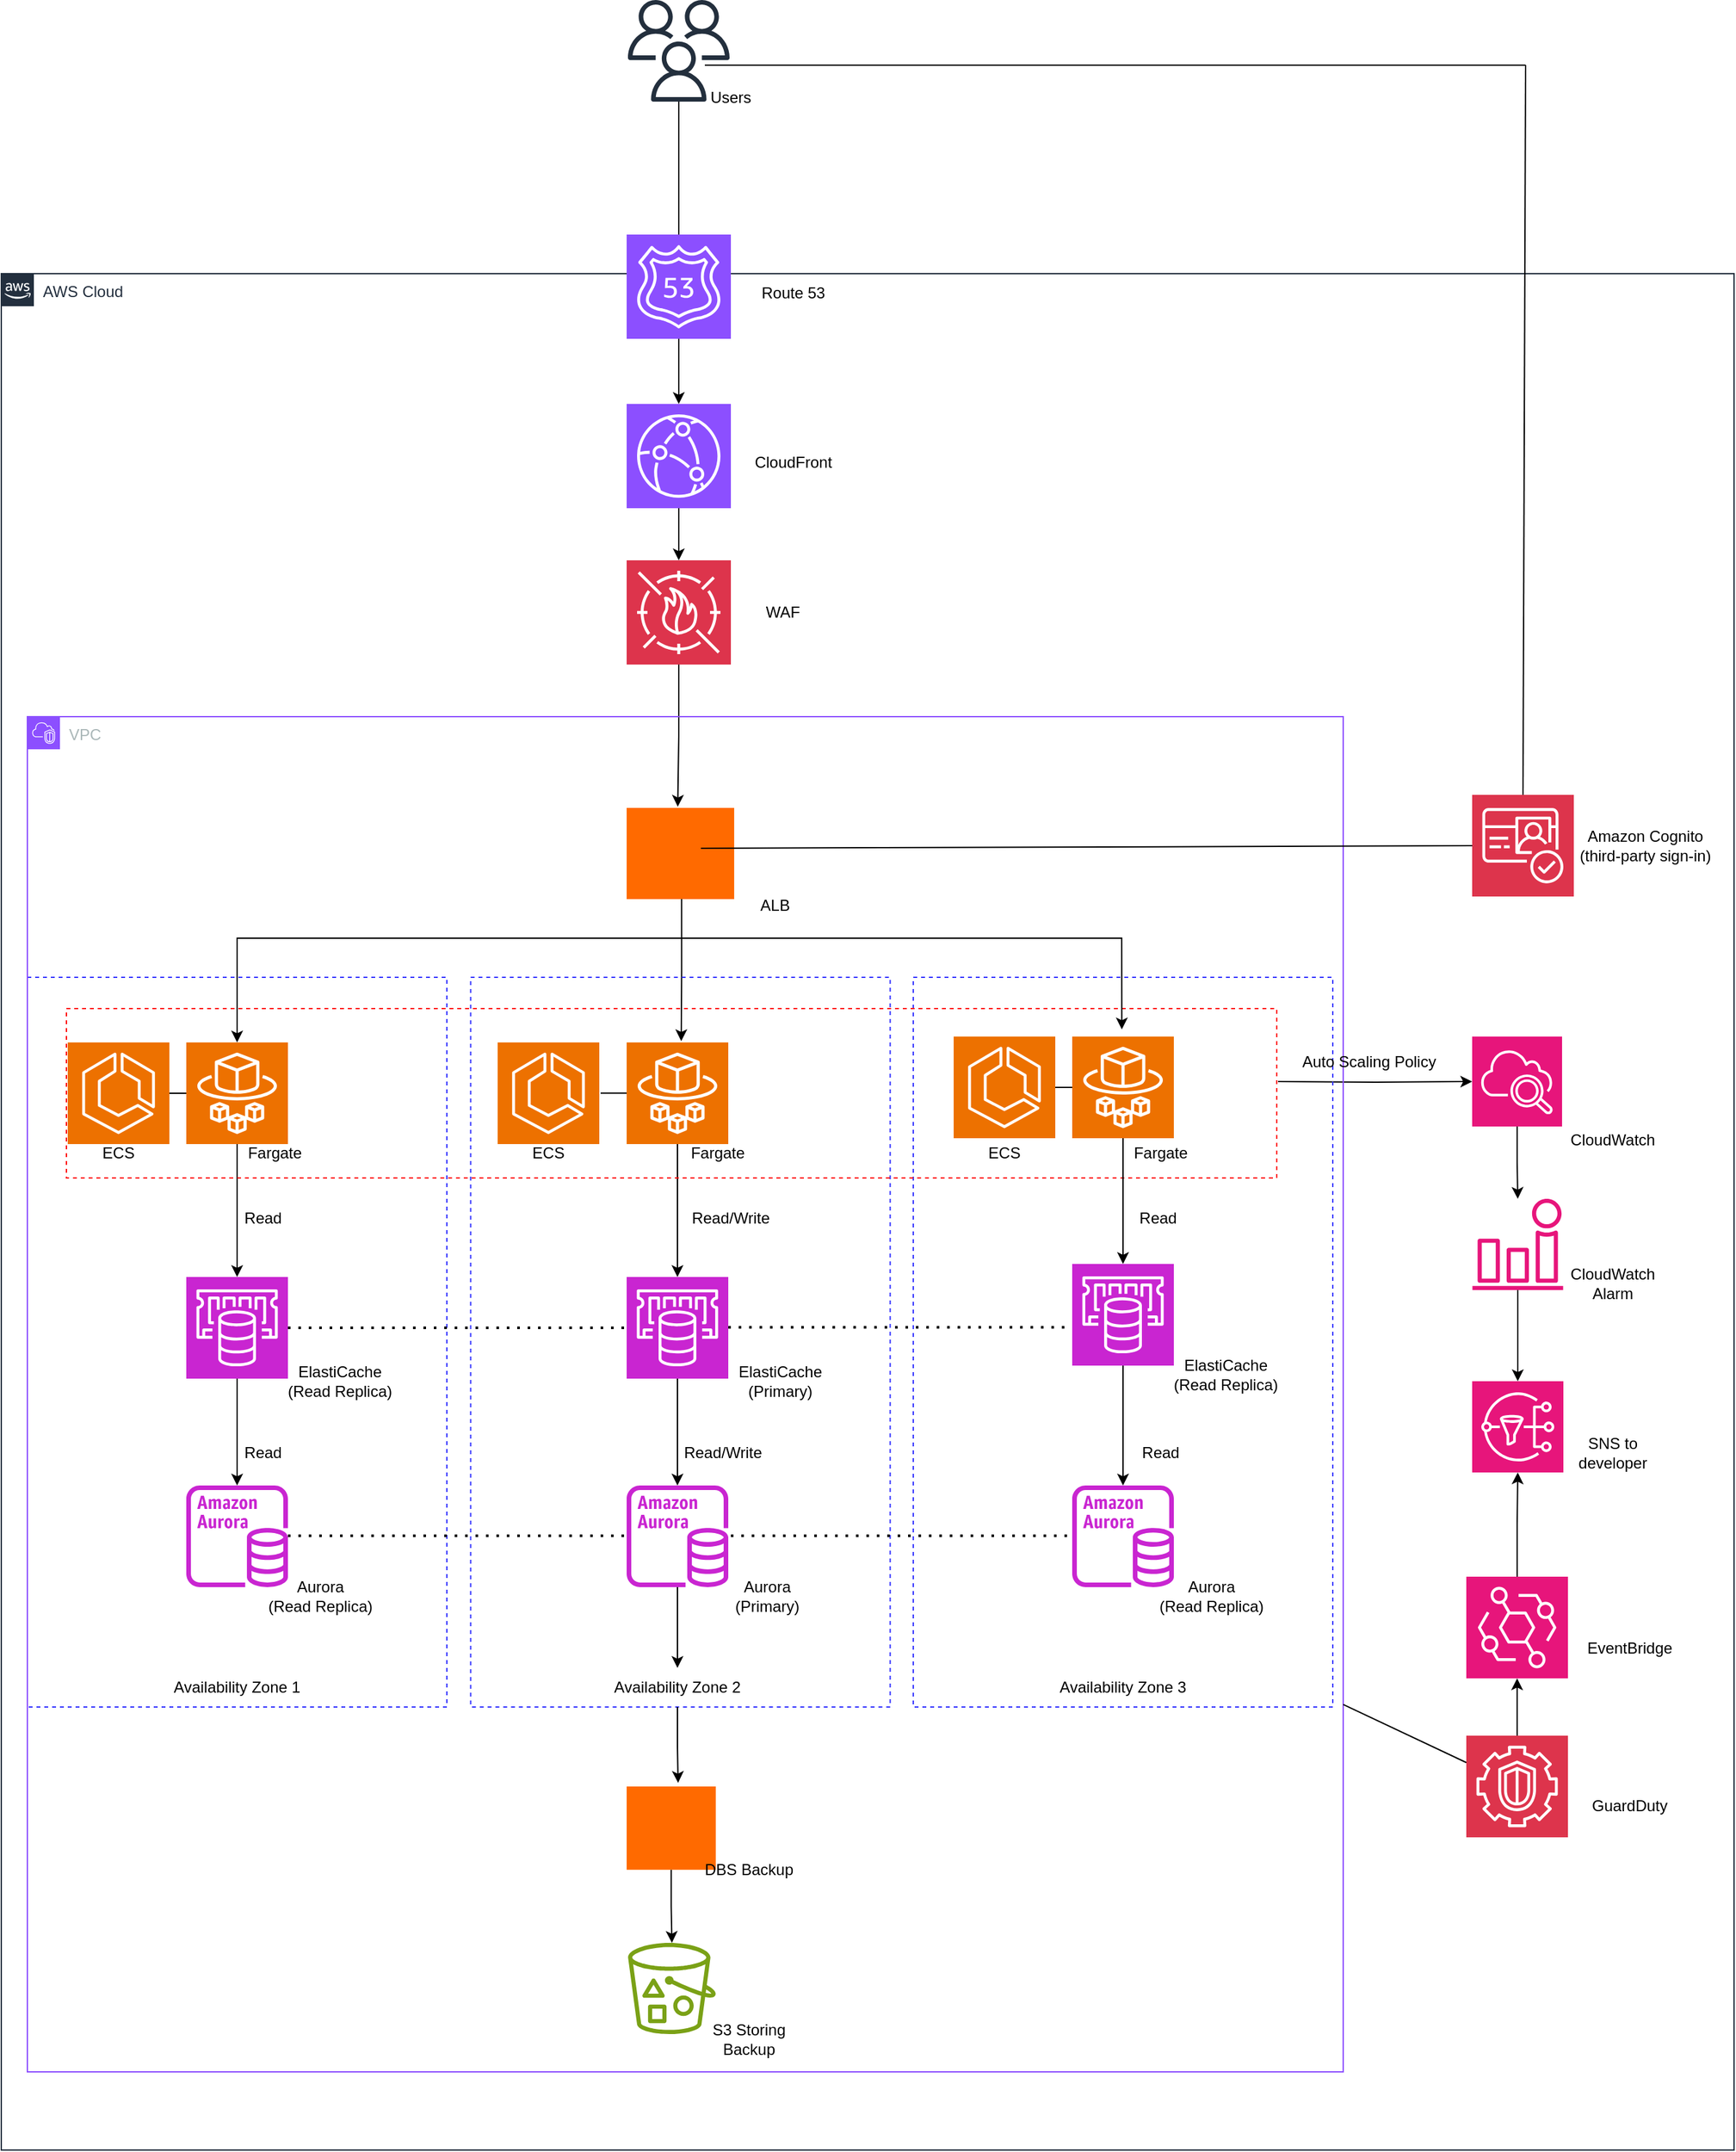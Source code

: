 <mxfile version="28.2.3">
  <diagram id="Ht1M8jgEwFfnCIfOTk4-" name="Page-1">
    <mxGraphModel dx="2155" dy="2063" grid="1" gridSize="10" guides="1" tooltips="1" connect="1" arrows="1" fold="1" page="1" pageScale="1" pageWidth="1169" pageHeight="827" math="0" shadow="0">
      <root>
        <mxCell id="0" />
        <mxCell id="1" parent="0" />
        <mxCell id="TiNF2-5zbhQ4cIO_slI2-167" value="AWS Cloud" style="points=[[0,0],[0.25,0],[0.5,0],[0.75,0],[1,0],[1,0.25],[1,0.5],[1,0.75],[1,1],[0.75,1],[0.5,1],[0.25,1],[0,1],[0,0.75],[0,0.5],[0,0.25]];outlineConnect=0;gradientColor=none;html=1;whiteSpace=wrap;fontSize=12;fontStyle=0;shape=mxgraph.aws4.group;grIcon=mxgraph.aws4.group_aws_cloud_alt;strokeColor=#232F3E;fillColor=none;verticalAlign=top;align=left;spacingLeft=30;fontColor=#232F3E;dashed=0;labelBackgroundColor=#ffffff;container=1;pointerEvents=0;collapsible=0;recursiveResize=0;movable=1;resizable=1;rotatable=1;deletable=1;editable=1;locked=0;connectable=1;" parent="1" vertex="1">
          <mxGeometry x="310" y="90" width="1330" height="1440" as="geometry" />
        </mxCell>
        <mxCell id="TiNF2-5zbhQ4cIO_slI2-177" value="" style="edgeStyle=orthogonalEdgeStyle;rounded=0;orthogonalLoop=1;jettySize=auto;html=1;" parent="TiNF2-5zbhQ4cIO_slI2-167" source="TiNF2-5zbhQ4cIO_slI2-178" target="TiNF2-5zbhQ4cIO_slI2-180" edge="1">
          <mxGeometry relative="1" as="geometry" />
        </mxCell>
        <mxCell id="TiNF2-5zbhQ4cIO_slI2-178" value="" style="sketch=0;points=[[0,0,0],[0.25,0,0],[0.5,0,0],[0.75,0,0],[1,0,0],[0,1,0],[0.25,1,0],[0.5,1,0],[0.75,1,0],[1,1,0],[0,0.25,0],[0,0.5,0],[0,0.75,0],[1,0.25,0],[1,0.5,0],[1,0.75,0]];outlineConnect=0;fontColor=#232F3E;fillColor=#8C4FFF;strokeColor=#ffffff;dashed=0;verticalLabelPosition=bottom;verticalAlign=top;align=center;html=1;fontSize=12;fontStyle=0;aspect=fixed;shape=mxgraph.aws4.resourceIcon;resIcon=mxgraph.aws4.cloudfront;" parent="TiNF2-5zbhQ4cIO_slI2-167" vertex="1">
          <mxGeometry x="480" y="100" width="80" height="80" as="geometry" />
        </mxCell>
        <mxCell id="TiNF2-5zbhQ4cIO_slI2-179" style="edgeStyle=orthogonalEdgeStyle;rounded=0;orthogonalLoop=1;jettySize=auto;html=1;entryX=0.475;entryY=-0.013;entryDx=0;entryDy=0;entryPerimeter=0;" parent="TiNF2-5zbhQ4cIO_slI2-167" source="TiNF2-5zbhQ4cIO_slI2-180" target="TiNF2-5zbhQ4cIO_slI2-186" edge="1">
          <mxGeometry relative="1" as="geometry">
            <mxPoint x="520" y="400" as="targetPoint" />
            <Array as="points" />
          </mxGeometry>
        </mxCell>
        <mxCell id="TiNF2-5zbhQ4cIO_slI2-180" value="" style="sketch=0;points=[[0,0,0],[0.25,0,0],[0.5,0,0],[0.75,0,0],[1,0,0],[0,1,0],[0.25,1,0],[0.5,1,0],[0.75,1,0],[1,1,0],[0,0.25,0],[0,0.5,0],[0,0.75,0],[1,0.25,0],[1,0.5,0],[1,0.75,0]];outlineConnect=0;fontColor=#232F3E;fillColor=#DD344C;strokeColor=#ffffff;dashed=0;verticalLabelPosition=bottom;verticalAlign=top;align=center;html=1;fontSize=12;fontStyle=0;aspect=fixed;shape=mxgraph.aws4.resourceIcon;resIcon=mxgraph.aws4.waf;" parent="TiNF2-5zbhQ4cIO_slI2-167" vertex="1">
          <mxGeometry x="480" y="220" width="80" height="80" as="geometry" />
        </mxCell>
        <mxCell id="TiNF2-5zbhQ4cIO_slI2-181" value="Route 53" style="text;html=1;align=center;verticalAlign=middle;whiteSpace=wrap;rounded=0;" parent="TiNF2-5zbhQ4cIO_slI2-167" vertex="1">
          <mxGeometry x="558" width="100" height="30" as="geometry" />
        </mxCell>
        <mxCell id="TiNF2-5zbhQ4cIO_slI2-182" value="" style="sketch=0;points=[[0,0,0],[0.25,0,0],[0.5,0,0],[0.75,0,0],[1,0,0],[0,1,0],[0.25,1,0],[0.5,1,0],[0.75,1,0],[1,1,0],[0,0.25,0],[0,0.5,0],[0,0.75,0],[1,0.25,0],[1,0.5,0],[1,0.75,0]];outlineConnect=0;fontColor=#232F3E;fillColor=#8C4FFF;strokeColor=#ffffff;dashed=0;verticalLabelPosition=bottom;verticalAlign=top;align=center;html=1;fontSize=12;fontStyle=0;aspect=fixed;shape=mxgraph.aws4.resourceIcon;resIcon=mxgraph.aws4.route_53;" parent="TiNF2-5zbhQ4cIO_slI2-167" vertex="1">
          <mxGeometry x="480" y="-30" width="80" height="80" as="geometry" />
        </mxCell>
        <mxCell id="TiNF2-5zbhQ4cIO_slI2-183" value="" style="edgeStyle=orthogonalEdgeStyle;rounded=0;orthogonalLoop=1;jettySize=auto;html=1;" parent="TiNF2-5zbhQ4cIO_slI2-167" source="TiNF2-5zbhQ4cIO_slI2-182" target="TiNF2-5zbhQ4cIO_slI2-178" edge="1">
          <mxGeometry relative="1" as="geometry" />
        </mxCell>
        <mxCell id="TiNF2-5zbhQ4cIO_slI2-221" style="edgeStyle=orthogonalEdgeStyle;rounded=0;orthogonalLoop=1;jettySize=auto;html=1;" parent="TiNF2-5zbhQ4cIO_slI2-167" source="TiNF2-5zbhQ4cIO_slI2-222" target="TiNF2-5zbhQ4cIO_slI2-223" edge="1">
          <mxGeometry relative="1" as="geometry" />
        </mxCell>
        <mxCell id="TiNF2-5zbhQ4cIO_slI2-222" value="" style="points=[];aspect=fixed;html=1;align=center;shadow=0;dashed=0;fillColor=#FF6A00;strokeColor=none;shape=mxgraph.alibaba_cloud.dbs_database_backup;" parent="TiNF2-5zbhQ4cIO_slI2-167" vertex="1">
          <mxGeometry x="480.0" y="1161" width="68.4" height="63.9" as="geometry" />
        </mxCell>
        <mxCell id="TiNF2-5zbhQ4cIO_slI2-223" value="" style="sketch=0;outlineConnect=0;fontColor=#232F3E;gradientColor=none;fillColor=#7AA116;strokeColor=none;dashed=0;verticalLabelPosition=bottom;verticalAlign=top;align=center;html=1;fontSize=12;fontStyle=0;aspect=fixed;pointerEvents=1;shape=mxgraph.aws4.bucket_with_objects;" parent="TiNF2-5zbhQ4cIO_slI2-167" vertex="1">
          <mxGeometry x="481.09" y="1281" width="67.31" height="70" as="geometry" />
        </mxCell>
        <mxCell id="TiNF2-5zbhQ4cIO_slI2-225" style="edgeStyle=orthogonalEdgeStyle;rounded=0;orthogonalLoop=1;jettySize=auto;html=1;" parent="TiNF2-5zbhQ4cIO_slI2-167" source="TiNF2-5zbhQ4cIO_slI2-226" target="TiNF2-5zbhQ4cIO_slI2-229" edge="1">
          <mxGeometry relative="1" as="geometry" />
        </mxCell>
        <mxCell id="TiNF2-5zbhQ4cIO_slI2-226" value="" style="sketch=0;points=[[0,0,0],[0.25,0,0],[0.5,0,0],[0.75,0,0],[1,0,0],[0,1,0],[0.25,1,0],[0.5,1,0],[0.75,1,0],[1,1,0],[0,0.25,0],[0,0.5,0],[0,0.75,0],[1,0.25,0],[1,0.5,0],[1,0.75,0]];points=[[0,0,0],[0.25,0,0],[0.5,0,0],[0.75,0,0],[1,0,0],[0,1,0],[0.25,1,0],[0.5,1,0],[0.75,1,0],[1,1,0],[0,0.25,0],[0,0.5,0],[0,0.75,0],[1,0.25,0],[1,0.5,0],[1,0.75,0]];outlineConnect=0;fontColor=#232F3E;fillColor=#E7157B;strokeColor=#ffffff;dashed=0;verticalLabelPosition=bottom;verticalAlign=top;align=center;html=1;fontSize=12;fontStyle=0;aspect=fixed;shape=mxgraph.aws4.resourceIcon;resIcon=mxgraph.aws4.cloudwatch_2;" parent="TiNF2-5zbhQ4cIO_slI2-167" vertex="1">
          <mxGeometry x="1129" y="585.5" width="69" height="69" as="geometry" />
        </mxCell>
        <mxCell id="TiNF2-5zbhQ4cIO_slI2-227" style="edgeStyle=orthogonalEdgeStyle;rounded=0;orthogonalLoop=1;jettySize=auto;html=1;entryX=0;entryY=0.5;entryDx=0;entryDy=0;entryPerimeter=0;" parent="TiNF2-5zbhQ4cIO_slI2-167" target="TiNF2-5zbhQ4cIO_slI2-226" edge="1">
          <mxGeometry relative="1" as="geometry">
            <mxPoint x="980" y="620" as="sourcePoint" />
          </mxGeometry>
        </mxCell>
        <mxCell id="TiNF2-5zbhQ4cIO_slI2-228" style="edgeStyle=orthogonalEdgeStyle;rounded=0;orthogonalLoop=1;jettySize=auto;html=1;" parent="TiNF2-5zbhQ4cIO_slI2-167" source="TiNF2-5zbhQ4cIO_slI2-229" target="TiNF2-5zbhQ4cIO_slI2-230" edge="1">
          <mxGeometry relative="1" as="geometry" />
        </mxCell>
        <mxCell id="TiNF2-5zbhQ4cIO_slI2-229" value="" style="sketch=0;outlineConnect=0;fontColor=#232F3E;gradientColor=none;fillColor=#E7157B;strokeColor=none;dashed=0;verticalLabelPosition=bottom;verticalAlign=top;align=center;html=1;fontSize=12;fontStyle=0;aspect=fixed;pointerEvents=1;shape=mxgraph.aws4.alarm;" parent="TiNF2-5zbhQ4cIO_slI2-167" vertex="1">
          <mxGeometry x="1129" y="710" width="70" height="70" as="geometry" />
        </mxCell>
        <mxCell id="TiNF2-5zbhQ4cIO_slI2-230" value="" style="sketch=0;points=[[0,0,0],[0.25,0,0],[0.5,0,0],[0.75,0,0],[1,0,0],[0,1,0],[0.25,1,0],[0.5,1,0],[0.75,1,0],[1,1,0],[0,0.25,0],[0,0.5,0],[0,0.75,0],[1,0.25,0],[1,0.5,0],[1,0.75,0]];outlineConnect=0;fontColor=#232F3E;fillColor=#E7157B;strokeColor=#ffffff;dashed=0;verticalLabelPosition=bottom;verticalAlign=top;align=center;html=1;fontSize=12;fontStyle=0;aspect=fixed;shape=mxgraph.aws4.resourceIcon;resIcon=mxgraph.aws4.sns;" parent="TiNF2-5zbhQ4cIO_slI2-167" vertex="1">
          <mxGeometry x="1129" y="850" width="70" height="70" as="geometry" />
        </mxCell>
        <mxCell id="TiNF2-5zbhQ4cIO_slI2-231" style="edgeStyle=orthogonalEdgeStyle;rounded=0;orthogonalLoop=1;jettySize=auto;html=1;exitX=0.511;exitY=0.871;exitDx=0;exitDy=0;exitPerimeter=0;" parent="TiNF2-5zbhQ4cIO_slI2-167" source="TiNF2-5zbhQ4cIO_slI2-186" edge="1">
          <mxGeometry relative="1" as="geometry">
            <mxPoint x="521.9" y="589" as="targetPoint" />
          </mxGeometry>
        </mxCell>
        <mxCell id="TiNF2-5zbhQ4cIO_slI2-235" value="CloudFront" style="text;html=1;align=center;verticalAlign=middle;whiteSpace=wrap;rounded=0;" parent="TiNF2-5zbhQ4cIO_slI2-167" vertex="1">
          <mxGeometry x="578" y="130" width="60" height="30" as="geometry" />
        </mxCell>
        <mxCell id="TiNF2-5zbhQ4cIO_slI2-236" value="WAF" style="text;html=1;align=center;verticalAlign=middle;whiteSpace=wrap;rounded=0;" parent="TiNF2-5zbhQ4cIO_slI2-167" vertex="1">
          <mxGeometry x="570" y="245" width="60" height="30" as="geometry" />
        </mxCell>
        <mxCell id="TiNF2-5zbhQ4cIO_slI2-237" value="DBS Backup" style="text;html=1;align=center;verticalAlign=middle;whiteSpace=wrap;rounded=0;" parent="TiNF2-5zbhQ4cIO_slI2-167" vertex="1">
          <mxGeometry x="524.2" y="1210" width="100" height="30" as="geometry" />
        </mxCell>
        <mxCell id="TiNF2-5zbhQ4cIO_slI2-238" value="S3 Storing Backup" style="text;html=1;align=center;verticalAlign=middle;whiteSpace=wrap;rounded=0;" parent="TiNF2-5zbhQ4cIO_slI2-167" vertex="1">
          <mxGeometry x="524.2" y="1340" width="100" height="30" as="geometry" />
        </mxCell>
        <mxCell id="TiNF2-5zbhQ4cIO_slI2-239" value="CloudWatch" style="text;html=1;align=center;verticalAlign=middle;whiteSpace=wrap;rounded=0;" parent="TiNF2-5zbhQ4cIO_slI2-167" vertex="1">
          <mxGeometry x="1207" y="650" width="60" height="30" as="geometry" />
        </mxCell>
        <mxCell id="TiNF2-5zbhQ4cIO_slI2-240" value="CloudWatch&lt;div&gt;Alarm&lt;/div&gt;" style="text;html=1;align=center;verticalAlign=middle;whiteSpace=wrap;rounded=0;" parent="TiNF2-5zbhQ4cIO_slI2-167" vertex="1">
          <mxGeometry x="1207" y="760" width="60" height="30" as="geometry" />
        </mxCell>
        <mxCell id="TiNF2-5zbhQ4cIO_slI2-241" value="SNS to developer" style="text;html=1;align=center;verticalAlign=middle;whiteSpace=wrap;rounded=0;" parent="TiNF2-5zbhQ4cIO_slI2-167" vertex="1">
          <mxGeometry x="1207" y="890" width="60" height="30" as="geometry" />
        </mxCell>
        <mxCell id="TiNF2-5zbhQ4cIO_slI2-186" value="" style="points=[];aspect=fixed;html=1;align=center;shadow=0;dashed=0;fillColor=#FF6A00;strokeColor=none;shape=mxgraph.alibaba_cloud.alb_application_load_balancer_01;" parent="TiNF2-5zbhQ4cIO_slI2-167" vertex="1">
          <mxGeometry x="480" y="410" width="82.54" height="70" as="geometry" />
        </mxCell>
        <mxCell id="TiNF2-5zbhQ4cIO_slI2-257" style="edgeStyle=orthogonalEdgeStyle;rounded=0;orthogonalLoop=1;jettySize=auto;html=1;" parent="TiNF2-5zbhQ4cIO_slI2-167" source="TiNF2-5zbhQ4cIO_slI2-248" target="TiNF2-5zbhQ4cIO_slI2-250" edge="1">
          <mxGeometry relative="1" as="geometry" />
        </mxCell>
        <mxCell id="TiNF2-5zbhQ4cIO_slI2-248" value="" style="sketch=0;points=[[0,0,0],[0.25,0,0],[0.5,0,0],[0.75,0,0],[1,0,0],[0,1,0],[0.25,1,0],[0.5,1,0],[0.75,1,0],[1,1,0],[0,0.25,0],[0,0.5,0],[0,0.75,0],[1,0.25,0],[1,0.5,0],[1,0.75,0]];outlineConnect=0;fontColor=#232F3E;fillColor=#ED7100;strokeColor=#ffffff;dashed=0;verticalLabelPosition=bottom;verticalAlign=top;align=center;html=1;fontSize=12;fontStyle=0;aspect=fixed;shape=mxgraph.aws4.resourceIcon;resIcon=mxgraph.aws4.fargate;" parent="TiNF2-5zbhQ4cIO_slI2-167" vertex="1">
          <mxGeometry x="480" y="590" width="78" height="78" as="geometry" />
        </mxCell>
        <mxCell id="TiNF2-5zbhQ4cIO_slI2-249" value="" style="fillColor=none;strokeColor=#3333FF;dashed=1;verticalAlign=top;fontStyle=0;fontColor=#5A6C86;whiteSpace=wrap;html=1;" parent="TiNF2-5zbhQ4cIO_slI2-167" vertex="1">
          <mxGeometry x="360.27" y="540" width="322" height="560" as="geometry" />
        </mxCell>
        <mxCell id="TiNF2-5zbhQ4cIO_slI2-259" style="edgeStyle=orthogonalEdgeStyle;rounded=0;orthogonalLoop=1;jettySize=auto;html=1;" parent="TiNF2-5zbhQ4cIO_slI2-167" source="TiNF2-5zbhQ4cIO_slI2-250" target="TiNF2-5zbhQ4cIO_slI2-251" edge="1">
          <mxGeometry relative="1" as="geometry" />
        </mxCell>
        <mxCell id="TiNF2-5zbhQ4cIO_slI2-250" value="" style="sketch=0;points=[[0,0,0],[0.25,0,0],[0.5,0,0],[0.75,0,0],[1,0,0],[0,1,0],[0.25,1,0],[0.5,1,0],[0.75,1,0],[1,1,0],[0,0.25,0],[0,0.5,0],[0,0.75,0],[1,0.25,0],[1,0.5,0],[1,0.75,0]];outlineConnect=0;fontColor=#232F3E;fillColor=#C925D1;strokeColor=#ffffff;dashed=0;verticalLabelPosition=bottom;verticalAlign=top;align=center;html=1;fontSize=12;fontStyle=0;aspect=fixed;shape=mxgraph.aws4.resourceIcon;resIcon=mxgraph.aws4.elasticache;" parent="TiNF2-5zbhQ4cIO_slI2-167" vertex="1">
          <mxGeometry x="480" y="770" width="78" height="78" as="geometry" />
        </mxCell>
        <mxCell id="U_ha7sHfOQzhkPzP0HIx-2" style="edgeStyle=orthogonalEdgeStyle;rounded=0;orthogonalLoop=1;jettySize=auto;html=1;entryX=0.5;entryY=0;entryDx=0;entryDy=0;" edge="1" parent="TiNF2-5zbhQ4cIO_slI2-167" source="TiNF2-5zbhQ4cIO_slI2-251" target="TiNF2-5zbhQ4cIO_slI2-343">
          <mxGeometry relative="1" as="geometry" />
        </mxCell>
        <mxCell id="TiNF2-5zbhQ4cIO_slI2-251" value="" style="sketch=0;outlineConnect=0;fontColor=#232F3E;gradientColor=none;fillColor=#C925D1;strokeColor=none;dashed=0;verticalLabelPosition=bottom;verticalAlign=top;align=center;html=1;fontSize=12;fontStyle=0;aspect=fixed;pointerEvents=1;shape=mxgraph.aws4.aurora_instance;" parent="TiNF2-5zbhQ4cIO_slI2-167" vertex="1">
          <mxGeometry x="480" y="930" width="78" height="78" as="geometry" />
        </mxCell>
        <mxCell id="TiNF2-5zbhQ4cIO_slI2-255" value="" style="fillColor=none;strokeColor=#3333FF;dashed=1;verticalAlign=top;fontStyle=0;fontColor=#5A6C86;whiteSpace=wrap;html=1;" parent="TiNF2-5zbhQ4cIO_slI2-167" vertex="1">
          <mxGeometry x="20" y="540" width="322" height="560" as="geometry" />
        </mxCell>
        <mxCell id="TiNF2-5zbhQ4cIO_slI2-256" value="" style="fillColor=none;strokeColor=#3333FF;dashed=1;verticalAlign=top;fontStyle=0;fontColor=#5A6C86;whiteSpace=wrap;html=1;" parent="TiNF2-5zbhQ4cIO_slI2-167" vertex="1">
          <mxGeometry x="700" y="540" width="322" height="560" as="geometry" />
        </mxCell>
        <mxCell id="TiNF2-5zbhQ4cIO_slI2-260" style="edgeStyle=orthogonalEdgeStyle;rounded=0;orthogonalLoop=1;jettySize=auto;html=1;entryX=0.577;entryY=-0.044;entryDx=0;entryDy=0;entryPerimeter=0;" parent="TiNF2-5zbhQ4cIO_slI2-167" source="TiNF2-5zbhQ4cIO_slI2-343" target="TiNF2-5zbhQ4cIO_slI2-222" edge="1">
          <mxGeometry relative="1" as="geometry" />
        </mxCell>
        <mxCell id="TiNF2-5zbhQ4cIO_slI2-336" style="edgeStyle=orthogonalEdgeStyle;rounded=0;orthogonalLoop=1;jettySize=auto;html=1;" parent="TiNF2-5zbhQ4cIO_slI2-167" source="TiNF2-5zbhQ4cIO_slI2-296" target="TiNF2-5zbhQ4cIO_slI2-298" edge="1">
          <mxGeometry relative="1" as="geometry" />
        </mxCell>
        <mxCell id="TiNF2-5zbhQ4cIO_slI2-297" value="" style="sketch=0;points=[[0,0,0],[0.25,0,0],[0.5,0,0],[0.75,0,0],[1,0,0],[0,1,0],[0.25,1,0],[0.5,1,0],[0.75,1,0],[1,1,0],[0,0.25,0],[0,0.5,0],[0,0.75,0],[1,0.25,0],[1,0.5,0],[1,0.75,0]];outlineConnect=0;fontColor=#232F3E;fillColor=#ED7100;strokeColor=#ffffff;dashed=0;verticalLabelPosition=bottom;verticalAlign=top;align=center;html=1;fontSize=12;fontStyle=0;aspect=fixed;shape=mxgraph.aws4.resourceIcon;resIcon=mxgraph.aws4.fargate;" parent="TiNF2-5zbhQ4cIO_slI2-167" vertex="1">
          <mxGeometry x="822" y="585.5" width="78" height="78" as="geometry" />
        </mxCell>
        <mxCell id="TiNF2-5zbhQ4cIO_slI2-337" style="edgeStyle=orthogonalEdgeStyle;rounded=0;orthogonalLoop=1;jettySize=auto;html=1;" parent="TiNF2-5zbhQ4cIO_slI2-167" source="TiNF2-5zbhQ4cIO_slI2-298" target="TiNF2-5zbhQ4cIO_slI2-303" edge="1">
          <mxGeometry relative="1" as="geometry" />
        </mxCell>
        <mxCell id="TiNF2-5zbhQ4cIO_slI2-298" value="" style="sketch=0;points=[[0,0,0],[0.25,0,0],[0.5,0,0],[0.75,0,0],[1,0,0],[0,1,0],[0.25,1,0],[0.5,1,0],[0.75,1,0],[1,1,0],[0,0.25,0],[0,0.5,0],[0,0.75,0],[1,0.25,0],[1,0.5,0],[1,0.75,0]];outlineConnect=0;fontColor=#232F3E;fillColor=#C925D1;strokeColor=#ffffff;dashed=0;verticalLabelPosition=bottom;verticalAlign=top;align=center;html=1;fontSize=12;fontStyle=0;aspect=fixed;shape=mxgraph.aws4.resourceIcon;resIcon=mxgraph.aws4.elasticache;" parent="TiNF2-5zbhQ4cIO_slI2-167" vertex="1">
          <mxGeometry x="142" y="770" width="78" height="78" as="geometry" />
        </mxCell>
        <mxCell id="TiNF2-5zbhQ4cIO_slI2-299" value="" style="endArrow=none;dashed=1;html=1;dashPattern=1 3;strokeWidth=2;rounded=0;entryX=0;entryY=0.5;entryDx=0;entryDy=0;entryPerimeter=0;" parent="TiNF2-5zbhQ4cIO_slI2-167" source="TiNF2-5zbhQ4cIO_slI2-298" target="TiNF2-5zbhQ4cIO_slI2-250" edge="1">
          <mxGeometry width="50" height="50" relative="1" as="geometry">
            <mxPoint x="680" y="840" as="sourcePoint" />
            <mxPoint x="730" y="790" as="targetPoint" />
          </mxGeometry>
        </mxCell>
        <mxCell id="TiNF2-5zbhQ4cIO_slI2-301" value="" style="endArrow=none;dashed=1;html=1;dashPattern=1 3;strokeWidth=2;rounded=0;entryX=0;entryY=0.5;entryDx=0;entryDy=0;entryPerimeter=0;" parent="TiNF2-5zbhQ4cIO_slI2-167" edge="1">
          <mxGeometry width="50" height="50" relative="1" as="geometry">
            <mxPoint x="558" y="808.58" as="sourcePoint" />
            <mxPoint x="818" y="808.58" as="targetPoint" />
          </mxGeometry>
        </mxCell>
        <mxCell id="TiNF2-5zbhQ4cIO_slI2-338" style="edgeStyle=orthogonalEdgeStyle;rounded=0;orthogonalLoop=1;jettySize=auto;html=1;" parent="TiNF2-5zbhQ4cIO_slI2-167" source="TiNF2-5zbhQ4cIO_slI2-302" target="TiNF2-5zbhQ4cIO_slI2-307" edge="1">
          <mxGeometry relative="1" as="geometry" />
        </mxCell>
        <mxCell id="TiNF2-5zbhQ4cIO_slI2-302" value="" style="sketch=0;points=[[0,0,0],[0.25,0,0],[0.5,0,0],[0.75,0,0],[1,0,0],[0,1,0],[0.25,1,0],[0.5,1,0],[0.75,1,0],[1,1,0],[0,0.25,0],[0,0.5,0],[0,0.75,0],[1,0.25,0],[1,0.5,0],[1,0.75,0]];outlineConnect=0;fontColor=#232F3E;fillColor=#C925D1;strokeColor=#ffffff;dashed=0;verticalLabelPosition=bottom;verticalAlign=top;align=center;html=1;fontSize=12;fontStyle=0;aspect=fixed;shape=mxgraph.aws4.resourceIcon;resIcon=mxgraph.aws4.elasticache;" parent="TiNF2-5zbhQ4cIO_slI2-167" vertex="1">
          <mxGeometry x="822" y="760" width="78" height="78" as="geometry" />
        </mxCell>
        <mxCell id="TiNF2-5zbhQ4cIO_slI2-303" value="" style="sketch=0;outlineConnect=0;fontColor=#232F3E;gradientColor=none;fillColor=#C925D1;strokeColor=none;dashed=0;verticalLabelPosition=bottom;verticalAlign=top;align=center;html=1;fontSize=12;fontStyle=0;aspect=fixed;pointerEvents=1;shape=mxgraph.aws4.aurora_instance;" parent="TiNF2-5zbhQ4cIO_slI2-167" vertex="1">
          <mxGeometry x="142" y="930" width="78" height="78" as="geometry" />
        </mxCell>
        <mxCell id="TiNF2-5zbhQ4cIO_slI2-304" value="" style="endArrow=none;dashed=1;html=1;dashPattern=1 3;strokeWidth=2;rounded=0;entryX=0;entryY=0.5;entryDx=0;entryDy=0;entryPerimeter=0;" parent="TiNF2-5zbhQ4cIO_slI2-167" edge="1">
          <mxGeometry width="50" height="50" relative="1" as="geometry">
            <mxPoint x="220" y="968.58" as="sourcePoint" />
            <mxPoint x="480" y="968.58" as="targetPoint" />
          </mxGeometry>
        </mxCell>
        <mxCell id="TiNF2-5zbhQ4cIO_slI2-305" value="" style="endArrow=none;dashed=1;html=1;dashPattern=1 3;strokeWidth=2;rounded=0;entryX=0;entryY=0.5;entryDx=0;entryDy=0;entryPerimeter=0;" parent="TiNF2-5zbhQ4cIO_slI2-167" edge="1">
          <mxGeometry width="50" height="50" relative="1" as="geometry">
            <mxPoint x="560" y="968.58" as="sourcePoint" />
            <mxPoint x="820" y="968.58" as="targetPoint" />
          </mxGeometry>
        </mxCell>
        <mxCell id="TiNF2-5zbhQ4cIO_slI2-307" value="" style="sketch=0;outlineConnect=0;fontColor=#232F3E;gradientColor=none;fillColor=#C925D1;strokeColor=none;dashed=0;verticalLabelPosition=bottom;verticalAlign=top;align=center;html=1;fontSize=12;fontStyle=0;aspect=fixed;pointerEvents=1;shape=mxgraph.aws4.aurora_instance;" parent="TiNF2-5zbhQ4cIO_slI2-167" vertex="1">
          <mxGeometry x="822" y="930" width="78" height="78" as="geometry" />
        </mxCell>
        <mxCell id="TiNF2-5zbhQ4cIO_slI2-361" style="edgeStyle=orthogonalEdgeStyle;rounded=0;orthogonalLoop=1;jettySize=auto;html=1;" parent="TiNF2-5zbhQ4cIO_slI2-167" source="TiNF2-5zbhQ4cIO_slI2-312" target="TiNF2-5zbhQ4cIO_slI2-316" edge="1">
          <mxGeometry relative="1" as="geometry" />
        </mxCell>
        <mxCell id="TiNF2-5zbhQ4cIO_slI2-312" value="" style="sketch=0;points=[[0,0,0],[0.25,0,0],[0.5,0,0],[0.75,0,0],[1,0,0],[0,1,0],[0.25,1,0],[0.5,1,0],[0.75,1,0],[1,1,0],[0,0.25,0],[0,0.5,0],[0,0.75,0],[1,0.25,0],[1,0.5,0],[1,0.75,0]];outlineConnect=0;fontColor=#232F3E;fillColor=#DD344C;strokeColor=#ffffff;dashed=0;verticalLabelPosition=bottom;verticalAlign=top;align=center;html=1;fontSize=12;fontStyle=0;aspect=fixed;shape=mxgraph.aws4.resourceIcon;resIcon=mxgraph.aws4.guardduty;" parent="TiNF2-5zbhQ4cIO_slI2-167" vertex="1">
          <mxGeometry x="1124.5" y="1122" width="78" height="78" as="geometry" />
        </mxCell>
        <mxCell id="TiNF2-5zbhQ4cIO_slI2-313" value="VPC" style="points=[[0,0],[0.25,0],[0.5,0],[0.75,0],[1,0],[1,0.25],[1,0.5],[1,0.75],[1,1],[0.75,1],[0.5,1],[0.25,1],[0,1],[0,0.75],[0,0.5],[0,0.25]];outlineConnect=0;gradientColor=none;html=1;whiteSpace=wrap;fontSize=12;fontStyle=0;container=1;pointerEvents=0;collapsible=0;recursiveResize=0;shape=mxgraph.aws4.group;grIcon=mxgraph.aws4.group_vpc2;strokeColor=#8C4FFF;fillColor=none;verticalAlign=top;align=left;spacingLeft=30;fontColor=#AAB7B8;dashed=0;" parent="TiNF2-5zbhQ4cIO_slI2-167" vertex="1">
          <mxGeometry x="20" y="340" width="1010" height="1040" as="geometry" />
        </mxCell>
        <mxCell id="TiNF2-5zbhQ4cIO_slI2-324" value="ALB" style="text;html=1;align=center;verticalAlign=middle;whiteSpace=wrap;rounded=0;" parent="TiNF2-5zbhQ4cIO_slI2-313" vertex="1">
          <mxGeometry x="544.2" y="130" width="60" height="30" as="geometry" />
        </mxCell>
        <mxCell id="TiNF2-5zbhQ4cIO_slI2-332" value="ElastiCache&lt;div&gt;(Read Replica)&lt;/div&gt;" style="text;html=1;align=center;verticalAlign=middle;whiteSpace=wrap;rounded=0;" parent="TiNF2-5zbhQ4cIO_slI2-313" vertex="1">
          <mxGeometry x="870" y="490" width="100" height="30" as="geometry" />
        </mxCell>
        <mxCell id="TiNF2-5zbhQ4cIO_slI2-340" value="Aurora&lt;div&gt;(Read Replica)&lt;/div&gt;" style="text;html=1;align=center;verticalAlign=middle;whiteSpace=wrap;rounded=0;" parent="TiNF2-5zbhQ4cIO_slI2-313" vertex="1">
          <mxGeometry x="175" y="660" width="100" height="30" as="geometry" />
        </mxCell>
        <mxCell id="TiNF2-5zbhQ4cIO_slI2-342" value="Aurora&lt;div&gt;(Read Replica)&lt;/div&gt;" style="text;html=1;align=center;verticalAlign=middle;whiteSpace=wrap;rounded=0;" parent="TiNF2-5zbhQ4cIO_slI2-313" vertex="1">
          <mxGeometry x="859" y="660" width="100" height="30" as="geometry" />
        </mxCell>
        <mxCell id="TiNF2-5zbhQ4cIO_slI2-366" value="Read" style="text;html=1;align=center;verticalAlign=middle;whiteSpace=wrap;rounded=0;" parent="TiNF2-5zbhQ4cIO_slI2-313" vertex="1">
          <mxGeometry x="840" y="550" width="60" height="30" as="geometry" />
        </mxCell>
        <mxCell id="TiNF2-5zbhQ4cIO_slI2-343" value="Availability Zone 2" style="text;html=1;align=center;verticalAlign=middle;whiteSpace=wrap;rounded=0;" parent="TiNF2-5zbhQ4cIO_slI2-313" vertex="1">
          <mxGeometry x="449.0" y="730" width="100" height="30" as="geometry" />
        </mxCell>
        <mxCell id="TiNF2-5zbhQ4cIO_slI2-311" value="" style="fillColor=none;strokeColor=#FF0000;dashed=1;verticalAlign=top;fontStyle=0;fontColor=#5A6C86;whiteSpace=wrap;html=1;" parent="TiNF2-5zbhQ4cIO_slI2-313" vertex="1">
          <mxGeometry x="30" y="224" width="929" height="130" as="geometry" />
        </mxCell>
        <mxCell id="U_ha7sHfOQzhkPzP0HIx-4" value="ECS" style="text;html=1;align=center;verticalAlign=middle;whiteSpace=wrap;rounded=0;" vertex="1" parent="TiNF2-5zbhQ4cIO_slI2-313">
          <mxGeometry x="10" y="320" width="120" height="30" as="geometry" />
        </mxCell>
        <mxCell id="U_ha7sHfOQzhkPzP0HIx-3" value="" style="sketch=0;points=[[0,0,0],[0.25,0,0],[0.5,0,0],[0.75,0,0],[1,0,0],[0,1,0],[0.25,1,0],[0.5,1,0],[0.75,1,0],[1,1,0],[0,0.25,0],[0,0.5,0],[0,0.75,0],[1,0.25,0],[1,0.5,0],[1,0.75,0]];outlineConnect=0;fontColor=#232F3E;fillColor=#ED7100;strokeColor=#ffffff;dashed=0;verticalLabelPosition=bottom;verticalAlign=top;align=center;html=1;fontSize=12;fontStyle=0;aspect=fixed;shape=mxgraph.aws4.resourceIcon;resIcon=mxgraph.aws4.ecs;" vertex="1" parent="TiNF2-5zbhQ4cIO_slI2-313">
          <mxGeometry x="31" y="250" width="78" height="78" as="geometry" />
        </mxCell>
        <mxCell id="U_ha7sHfOQzhkPzP0HIx-89" value="ECS" style="text;html=1;align=center;verticalAlign=middle;whiteSpace=wrap;rounded=0;" vertex="1" parent="TiNF2-5zbhQ4cIO_slI2-313">
          <mxGeometry x="340" y="320" width="120" height="30" as="geometry" />
        </mxCell>
        <mxCell id="U_ha7sHfOQzhkPzP0HIx-90" value="" style="sketch=0;points=[[0,0,0],[0.25,0,0],[0.5,0,0],[0.75,0,0],[1,0,0],[0,1,0],[0.25,1,0],[0.5,1,0],[0.75,1,0],[1,1,0],[0,0.25,0],[0,0.5,0],[0,0.75,0],[1,0.25,0],[1,0.5,0],[1,0.75,0]];outlineConnect=0;fontColor=#232F3E;fillColor=#ED7100;strokeColor=#ffffff;dashed=0;verticalLabelPosition=bottom;verticalAlign=top;align=center;html=1;fontSize=12;fontStyle=0;aspect=fixed;shape=mxgraph.aws4.resourceIcon;resIcon=mxgraph.aws4.ecs;" vertex="1" parent="TiNF2-5zbhQ4cIO_slI2-313">
          <mxGeometry x="361" y="250" width="78" height="78" as="geometry" />
        </mxCell>
        <mxCell id="U_ha7sHfOQzhkPzP0HIx-91" value="ECS" style="text;html=1;align=center;verticalAlign=middle;whiteSpace=wrap;rounded=0;" vertex="1" parent="TiNF2-5zbhQ4cIO_slI2-313">
          <mxGeometry x="690" y="320" width="120" height="30" as="geometry" />
        </mxCell>
        <mxCell id="TiNF2-5zbhQ4cIO_slI2-296" value="" style="sketch=0;points=[[0,0,0],[0.25,0,0],[0.5,0,0],[0.75,0,0],[1,0,0],[0,1,0],[0.25,1,0],[0.5,1,0],[0.75,1,0],[1,1,0],[0,0.25,0],[0,0.5,0],[0,0.75,0],[1,0.25,0],[1,0.5,0],[1,0.75,0]];outlineConnect=0;fontColor=#232F3E;fillColor=#ED7100;strokeColor=#ffffff;dashed=0;verticalLabelPosition=bottom;verticalAlign=top;align=center;html=1;fontSize=12;fontStyle=0;aspect=fixed;shape=mxgraph.aws4.resourceIcon;resIcon=mxgraph.aws4.fargate;" parent="TiNF2-5zbhQ4cIO_slI2-313" vertex="1">
          <mxGeometry x="122" y="250" width="78" height="78" as="geometry" />
        </mxCell>
        <mxCell id="U_ha7sHfOQzhkPzP0HIx-93" value="" style="endArrow=none;html=1;rounded=0;entryX=0;entryY=0.5;entryDx=0;entryDy=0;entryPerimeter=0;" edge="1" parent="TiNF2-5zbhQ4cIO_slI2-313" source="U_ha7sHfOQzhkPzP0HIx-3" target="TiNF2-5zbhQ4cIO_slI2-296">
          <mxGeometry width="50" height="50" relative="1" as="geometry">
            <mxPoint x="99" y="419" as="sourcePoint" />
            <mxPoint x="110" y="420" as="targetPoint" />
          </mxGeometry>
        </mxCell>
        <mxCell id="TiNF2-5zbhQ4cIO_slI2-328" value="Fargate" style="text;html=1;align=center;verticalAlign=middle;whiteSpace=wrap;rounded=0;" parent="TiNF2-5zbhQ4cIO_slI2-313" vertex="1">
          <mxGeometry x="130" y="320" width="120" height="30" as="geometry" />
        </mxCell>
        <mxCell id="TiNF2-5zbhQ4cIO_slI2-329" value="Fargate" style="text;html=1;align=center;verticalAlign=middle;whiteSpace=wrap;rounded=0;" parent="TiNF2-5zbhQ4cIO_slI2-313" vertex="1">
          <mxGeometry x="470.0" y="320" width="120" height="30" as="geometry" />
        </mxCell>
        <mxCell id="TiNF2-5zbhQ4cIO_slI2-330" value="Fargate" style="text;html=1;align=center;verticalAlign=middle;whiteSpace=wrap;rounded=0;" parent="TiNF2-5zbhQ4cIO_slI2-313" vertex="1">
          <mxGeometry x="810" y="320" width="120" height="30" as="geometry" />
        </mxCell>
        <mxCell id="TiNF2-5zbhQ4cIO_slI2-315" value="Availability Zone 1" style="text;html=1;align=center;verticalAlign=middle;whiteSpace=wrap;rounded=0;" parent="TiNF2-5zbhQ4cIO_slI2-167" vertex="1">
          <mxGeometry x="131" y="1070" width="100" height="30" as="geometry" />
        </mxCell>
        <mxCell id="TiNF2-5zbhQ4cIO_slI2-358" style="edgeStyle=orthogonalEdgeStyle;rounded=0;orthogonalLoop=1;jettySize=auto;html=1;" parent="TiNF2-5zbhQ4cIO_slI2-167" source="TiNF2-5zbhQ4cIO_slI2-316" target="TiNF2-5zbhQ4cIO_slI2-230" edge="1">
          <mxGeometry relative="1" as="geometry" />
        </mxCell>
        <mxCell id="TiNF2-5zbhQ4cIO_slI2-316" value="" style="sketch=0;points=[[0,0,0],[0.25,0,0],[0.5,0,0],[0.75,0,0],[1,0,0],[0,1,0],[0.25,1,0],[0.5,1,0],[0.75,1,0],[1,1,0],[0,0.25,0],[0,0.5,0],[0,0.75,0],[1,0.25,0],[1,0.5,0],[1,0.75,0]];outlineConnect=0;fontColor=#232F3E;fillColor=#E7157B;strokeColor=#ffffff;dashed=0;verticalLabelPosition=bottom;verticalAlign=top;align=center;html=1;fontSize=12;fontStyle=0;aspect=fixed;shape=mxgraph.aws4.resourceIcon;resIcon=mxgraph.aws4.eventbridge;" parent="TiNF2-5zbhQ4cIO_slI2-167" vertex="1">
          <mxGeometry x="1124.5" y="1000" width="78" height="78" as="geometry" />
        </mxCell>
        <mxCell id="TiNF2-5zbhQ4cIO_slI2-333" value="ElastiCache&lt;div&gt;(Read Replica)&lt;/div&gt;" style="text;html=1;align=center;verticalAlign=middle;whiteSpace=wrap;rounded=0;" parent="TiNF2-5zbhQ4cIO_slI2-167" vertex="1">
          <mxGeometry x="210" y="835" width="100" height="30" as="geometry" />
        </mxCell>
        <mxCell id="TiNF2-5zbhQ4cIO_slI2-335" style="edgeStyle=orthogonalEdgeStyle;rounded=0;orthogonalLoop=1;jettySize=auto;html=1;entryX=0.5;entryY=0;entryDx=0;entryDy=0;entryPerimeter=0;" parent="TiNF2-5zbhQ4cIO_slI2-167" source="TiNF2-5zbhQ4cIO_slI2-297" target="TiNF2-5zbhQ4cIO_slI2-302" edge="1">
          <mxGeometry relative="1" as="geometry" />
        </mxCell>
        <mxCell id="TiNF2-5zbhQ4cIO_slI2-339" value="Aurora&lt;div&gt;(Primary)&lt;/div&gt;" style="text;html=1;align=center;verticalAlign=middle;whiteSpace=wrap;rounded=0;" parent="TiNF2-5zbhQ4cIO_slI2-167" vertex="1">
          <mxGeometry x="538" y="1000" width="100" height="30" as="geometry" />
        </mxCell>
        <mxCell id="TiNF2-5zbhQ4cIO_slI2-344" value="Availability Zone 3" style="text;html=1;align=center;verticalAlign=middle;whiteSpace=wrap;rounded=0;" parent="TiNF2-5zbhQ4cIO_slI2-167" vertex="1">
          <mxGeometry x="811" y="1070" width="100" height="30" as="geometry" />
        </mxCell>
        <mxCell id="TiNF2-5zbhQ4cIO_slI2-362" value="GuardDuty" style="text;html=1;align=center;verticalAlign=middle;whiteSpace=wrap;rounded=0;" parent="TiNF2-5zbhQ4cIO_slI2-167" vertex="1">
          <mxGeometry x="1220" y="1161" width="60" height="30" as="geometry" />
        </mxCell>
        <mxCell id="TiNF2-5zbhQ4cIO_slI2-363" value="EventBridge" style="text;html=1;align=center;verticalAlign=middle;whiteSpace=wrap;rounded=0;" parent="TiNF2-5zbhQ4cIO_slI2-167" vertex="1">
          <mxGeometry x="1220" y="1040" width="60" height="30" as="geometry" />
        </mxCell>
        <mxCell id="TiNF2-5zbhQ4cIO_slI2-364" value="Read/Write" style="text;html=1;align=center;verticalAlign=middle;whiteSpace=wrap;rounded=0;" parent="TiNF2-5zbhQ4cIO_slI2-167" vertex="1">
          <mxGeometry x="530" y="710" width="60" height="30" as="geometry" />
        </mxCell>
        <mxCell id="TiNF2-5zbhQ4cIO_slI2-367" value="Read" style="text;html=1;align=center;verticalAlign=middle;whiteSpace=wrap;rounded=0;" parent="TiNF2-5zbhQ4cIO_slI2-167" vertex="1">
          <mxGeometry x="858" y="710" width="60" height="30" as="geometry" />
        </mxCell>
        <mxCell id="TiNF2-5zbhQ4cIO_slI2-368" value="Read" style="text;html=1;align=center;verticalAlign=middle;whiteSpace=wrap;rounded=0;" parent="TiNF2-5zbhQ4cIO_slI2-167" vertex="1">
          <mxGeometry x="171" y="710" width="60" height="30" as="geometry" />
        </mxCell>
        <mxCell id="TiNF2-5zbhQ4cIO_slI2-371" value="" style="endArrow=none;html=1;rounded=0;exitX=0;exitY=0.5;exitDx=0;exitDy=0;exitPerimeter=0;entryX=0.691;entryY=0.443;entryDx=0;entryDy=0;entryPerimeter=0;" parent="TiNF2-5zbhQ4cIO_slI2-167" source="TiNF2-5zbhQ4cIO_slI2-318" target="TiNF2-5zbhQ4cIO_slI2-186" edge="1">
          <mxGeometry width="50" height="50" relative="1" as="geometry">
            <mxPoint x="730" y="400" as="sourcePoint" />
            <mxPoint x="780" y="350" as="targetPoint" />
          </mxGeometry>
        </mxCell>
        <mxCell id="TiNF2-5zbhQ4cIO_slI2-318" value="" style="sketch=0;points=[[0,0,0],[0.25,0,0],[0.5,0,0],[0.75,0,0],[1,0,0],[0,1,0],[0.25,1,0],[0.5,1,0],[0.75,1,0],[1,1,0],[0,0.25,0],[0,0.5,0],[0,0.75,0],[1,0.25,0],[1,0.5,0],[1,0.75,0]];outlineConnect=0;fontColor=#232F3E;fillColor=#DD344C;strokeColor=#ffffff;dashed=0;verticalLabelPosition=bottom;verticalAlign=top;align=center;html=1;fontSize=12;fontStyle=0;aspect=fixed;shape=mxgraph.aws4.resourceIcon;resIcon=mxgraph.aws4.cognito;" parent="TiNF2-5zbhQ4cIO_slI2-167" vertex="1">
          <mxGeometry x="1129" y="400" width="78" height="78" as="geometry" />
        </mxCell>
        <mxCell id="TiNF2-5zbhQ4cIO_slI2-345" style="edgeStyle=orthogonalEdgeStyle;rounded=0;orthogonalLoop=1;jettySize=auto;html=1;exitX=0.5;exitY=1;exitDx=0;exitDy=0;exitPerimeter=0;" parent="TiNF2-5zbhQ4cIO_slI2-167" source="TiNF2-5zbhQ4cIO_slI2-318" target="TiNF2-5zbhQ4cIO_slI2-318" edge="1">
          <mxGeometry relative="1" as="geometry" />
        </mxCell>
        <mxCell id="TiNF2-5zbhQ4cIO_slI2-356" value="Amazon Cognito (third-party sign-in)" style="text;html=1;align=center;verticalAlign=middle;whiteSpace=wrap;rounded=0;" parent="TiNF2-5zbhQ4cIO_slI2-167" vertex="1">
          <mxGeometry x="1207" y="424" width="110" height="30" as="geometry" />
        </mxCell>
        <mxCell id="TiNF2-5zbhQ4cIO_slI2-327" value="Auto Scaling Policy" style="text;html=1;align=center;verticalAlign=middle;whiteSpace=wrap;rounded=0;" parent="TiNF2-5zbhQ4cIO_slI2-167" vertex="1">
          <mxGeometry x="990" y="590" width="120" height="30" as="geometry" />
        </mxCell>
        <mxCell id="TiNF2-5zbhQ4cIO_slI2-331" value="ElastiCache&lt;div&gt;(Primary)&lt;/div&gt;" style="text;html=1;align=center;verticalAlign=middle;whiteSpace=wrap;rounded=0;" parent="TiNF2-5zbhQ4cIO_slI2-167" vertex="1">
          <mxGeometry x="548.4" y="835" width="100" height="30" as="geometry" />
        </mxCell>
        <mxCell id="TiNF2-5zbhQ4cIO_slI2-365" value="Read/Write" style="text;html=1;align=center;verticalAlign=middle;whiteSpace=wrap;rounded=0;" parent="TiNF2-5zbhQ4cIO_slI2-167" vertex="1">
          <mxGeometry x="524.2" y="890" width="60" height="30" as="geometry" />
        </mxCell>
        <mxCell id="TiNF2-5zbhQ4cIO_slI2-369" value="Read" style="text;html=1;align=center;verticalAlign=middle;whiteSpace=wrap;rounded=0;" parent="TiNF2-5zbhQ4cIO_slI2-167" vertex="1">
          <mxGeometry x="171" y="890" width="60" height="30" as="geometry" />
        </mxCell>
        <mxCell id="U_ha7sHfOQzhkPzP0HIx-96" value="" style="endArrow=none;html=1;rounded=0;" edge="1" parent="TiNF2-5zbhQ4cIO_slI2-167">
          <mxGeometry width="50" height="50" relative="1" as="geometry">
            <mxPoint x="460" y="628.88" as="sourcePoint" />
            <mxPoint x="480" y="628.88" as="targetPoint" />
          </mxGeometry>
        </mxCell>
        <mxCell id="U_ha7sHfOQzhkPzP0HIx-92" value="" style="sketch=0;points=[[0,0,0],[0.25,0,0],[0.5,0,0],[0.75,0,0],[1,0,0],[0,1,0],[0.25,1,0],[0.5,1,0],[0.75,1,0],[1,1,0],[0,0.25,0],[0,0.5,0],[0,0.75,0],[1,0.25,0],[1,0.5,0],[1,0.75,0]];outlineConnect=0;fontColor=#232F3E;fillColor=#ED7100;strokeColor=#ffffff;dashed=0;verticalLabelPosition=bottom;verticalAlign=top;align=center;html=1;fontSize=12;fontStyle=0;aspect=fixed;shape=mxgraph.aws4.resourceIcon;resIcon=mxgraph.aws4.ecs;" vertex="1" parent="TiNF2-5zbhQ4cIO_slI2-167">
          <mxGeometry x="731" y="585.5" width="78" height="78" as="geometry" />
        </mxCell>
        <mxCell id="U_ha7sHfOQzhkPzP0HIx-99" value="" style="endArrow=none;html=1;rounded=0;" edge="1" parent="TiNF2-5zbhQ4cIO_slI2-167" source="U_ha7sHfOQzhkPzP0HIx-92" target="TiNF2-5zbhQ4cIO_slI2-297">
          <mxGeometry width="50" height="50" relative="1" as="geometry">
            <mxPoint x="800" y="628.8" as="sourcePoint" />
            <mxPoint x="820" y="628.8" as="targetPoint" />
          </mxGeometry>
        </mxCell>
        <mxCell id="TiNF2-5zbhQ4cIO_slI2-382" value="" style="endArrow=none;html=1;rounded=0;" parent="TiNF2-5zbhQ4cIO_slI2-167" target="TiNF2-5zbhQ4cIO_slI2-312" edge="1" source="TiNF2-5zbhQ4cIO_slI2-313">
          <mxGeometry width="50" height="50" relative="1" as="geometry">
            <mxPoint x="1010" y="1150" as="sourcePoint" />
            <mxPoint x="810" y="1100" as="targetPoint" />
          </mxGeometry>
        </mxCell>
        <mxCell id="U_ha7sHfOQzhkPzP0HIx-101" value="" style="endArrow=classic;html=1;rounded=0;" edge="1" parent="TiNF2-5zbhQ4cIO_slI2-167" target="TiNF2-5zbhQ4cIO_slI2-296">
          <mxGeometry width="50" height="50" relative="1" as="geometry">
            <mxPoint x="520" y="510" as="sourcePoint" />
            <mxPoint x="610" y="600" as="targetPoint" />
            <Array as="points">
              <mxPoint x="181" y="510" />
            </Array>
          </mxGeometry>
        </mxCell>
        <mxCell id="TiNF2-5zbhQ4cIO_slI2-372" value="" style="sketch=0;outlineConnect=0;fontColor=#232F3E;gradientColor=none;fillColor=#232F3D;strokeColor=none;dashed=0;verticalLabelPosition=bottom;verticalAlign=top;align=center;html=1;fontSize=12;fontStyle=0;aspect=fixed;pointerEvents=1;shape=mxgraph.aws4.users;" parent="1" vertex="1">
          <mxGeometry x="791" y="-120" width="78" height="78" as="geometry" />
        </mxCell>
        <mxCell id="TiNF2-5zbhQ4cIO_slI2-373" value="" style="endArrow=none;html=1;rounded=0;exitX=0.5;exitY=0;exitDx=0;exitDy=0;exitPerimeter=0;" parent="1" source="TiNF2-5zbhQ4cIO_slI2-318" edge="1">
          <mxGeometry width="50" height="50" relative="1" as="geometry">
            <mxPoint x="1020" y="250" as="sourcePoint" />
            <mxPoint x="1480" y="-70" as="targetPoint" />
          </mxGeometry>
        </mxCell>
        <mxCell id="TiNF2-5zbhQ4cIO_slI2-374" value="" style="endArrow=none;html=1;rounded=0;" parent="1" edge="1">
          <mxGeometry width="50" height="50" relative="1" as="geometry">
            <mxPoint x="850" y="-70" as="sourcePoint" />
            <mxPoint x="1480" y="-70" as="targetPoint" />
          </mxGeometry>
        </mxCell>
        <mxCell id="TiNF2-5zbhQ4cIO_slI2-375" value="" style="endArrow=none;html=1;rounded=0;exitX=0.5;exitY=0;exitDx=0;exitDy=0;exitPerimeter=0;" parent="1" source="TiNF2-5zbhQ4cIO_slI2-182" target="TiNF2-5zbhQ4cIO_slI2-372" edge="1">
          <mxGeometry width="50" height="50" relative="1" as="geometry">
            <mxPoint x="1020" y="250" as="sourcePoint" />
            <mxPoint x="820" y="-40" as="targetPoint" />
          </mxGeometry>
        </mxCell>
        <mxCell id="TiNF2-5zbhQ4cIO_slI2-383" value="Users" style="text;html=1;align=center;verticalAlign=middle;whiteSpace=wrap;rounded=0;" parent="1" vertex="1">
          <mxGeometry x="820" y="-60" width="100" height="30" as="geometry" />
        </mxCell>
        <mxCell id="U_ha7sHfOQzhkPzP0HIx-100" value="" style="endArrow=classic;html=1;rounded=0;entryX=0.872;entryY=0.123;entryDx=0;entryDy=0;entryPerimeter=0;" edge="1" parent="1" target="TiNF2-5zbhQ4cIO_slI2-311">
          <mxGeometry width="50" height="50" relative="1" as="geometry">
            <mxPoint x="830" y="600" as="sourcePoint" />
            <mxPoint x="920" y="690" as="targetPoint" />
            <Array as="points">
              <mxPoint x="1170" y="600" />
            </Array>
          </mxGeometry>
        </mxCell>
      </root>
    </mxGraphModel>
  </diagram>
</mxfile>
